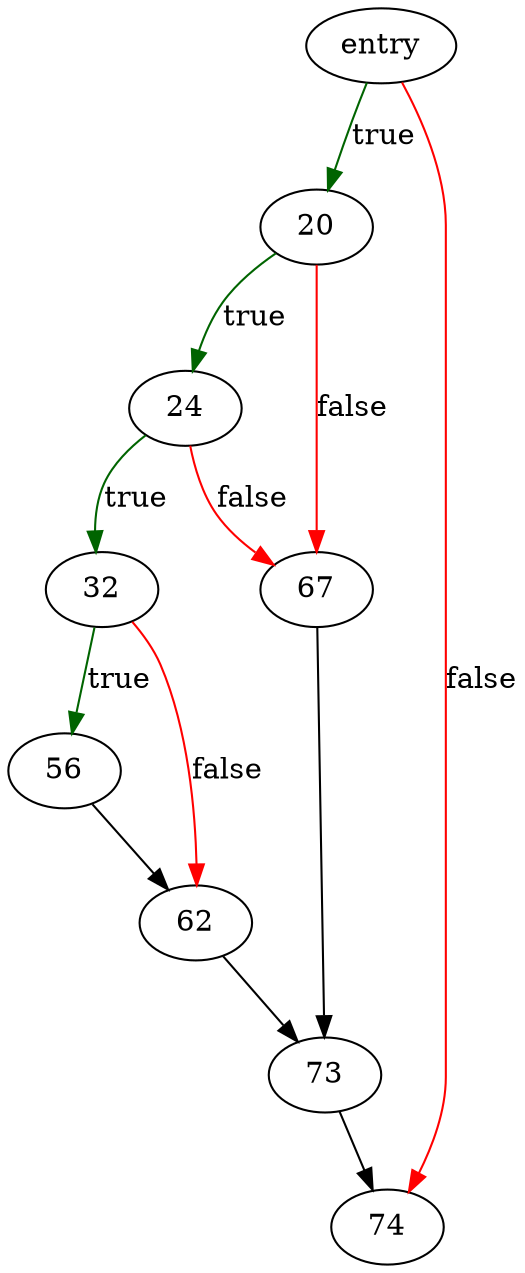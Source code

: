 digraph "exprTableRegister" {
	// Node definitions.
	4 [label=entry];
	20;
	24;
	32;
	56;
	62;
	67;
	73;
	74;

	// Edge definitions.
	4 -> 20 [
		color=darkgreen
		label=true
	];
	4 -> 74 [
		color=red
		label=false
	];
	20 -> 24 [
		color=darkgreen
		label=true
	];
	20 -> 67 [
		color=red
		label=false
	];
	24 -> 32 [
		color=darkgreen
		label=true
	];
	24 -> 67 [
		color=red
		label=false
	];
	32 -> 56 [
		color=darkgreen
		label=true
	];
	32 -> 62 [
		color=red
		label=false
	];
	56 -> 62;
	62 -> 73;
	67 -> 73;
	73 -> 74;
}